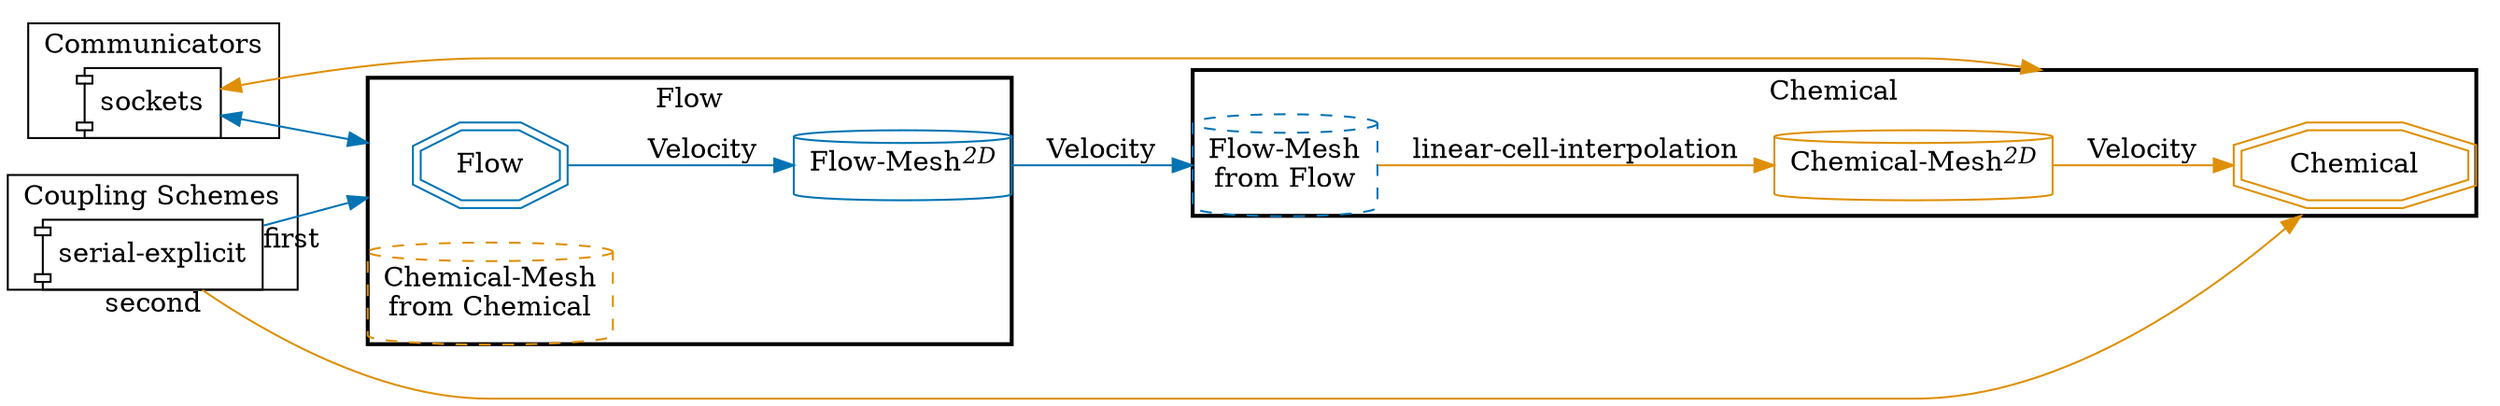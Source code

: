 digraph G {
compound=True;
layout=dot;
margin=0;
overlap=scale;
rankdir=LR;
splines=true;
subgraph cluster_m2n {
label="Communicators";
"m2n-Flow-Chemical" [label="sockets", shape=component];
}

subgraph cluster_cpl {
label="Coupling Schemes";
"cpl-Flow-Chemical" [label="serial-explicit", shape=component];
}

subgraph cluster_Flow {
label="Flow";
style=bold;
"Flow" [color="#0173B2", shape=doubleoctagon];
"Flow-Flow-Mesh" [color="#0173B2", label=<Flow-Mesh<SUP><I>2D</I></SUP>>, shape=cylinder];
"Flow-Chemical-Mesh" [color="#DE8F05", label="Chemical-Mesh
from Chemical", shape=cylinder, style=dashed];
"Flow" -> "Flow-Flow-Mesh"  [color="#0173B2", label="Velocity", tooltip=vector];
}

subgraph cluster_Chemical {
label="Chemical";
style=bold;
"Chemical" [color="#DE8F05", shape=doubleoctagon];
"Chemical-Chemical-Mesh" [color="#DE8F05", label=<Chemical-Mesh<SUP><I>2D</I></SUP>>, shape=cylinder];
"Chemical-Flow-Mesh" [color="#0173B2", label="Flow-Mesh
from Flow", shape=cylinder, style=dashed];
"Chemical-Chemical-Mesh" -> "Chemical"  [color="#DE8F05", label="Velocity", tooltip=vector];
"Chemical-Flow-Mesh" -> "Chemical-Chemical-Mesh"  [color="#DE8F05", label="linear-cell-interpolation"];
}

"m2n-Flow-Chemical" -> "Flow"  [color="#0173B2", dir=both, lhead=cluster_Flow];
"m2n-Flow-Chemical" -> "Chemical"  [color="#DE8F05", dir=both, lhead=cluster_Chemical];
"cpl-Flow-Chemical" -> "Flow"  [color="#0173B2", lhead=cluster_Flow, taillabel="first"];
"cpl-Flow-Chemical" -> "Chemical"  [color="#DE8F05", lhead=cluster_Chemical, taillabel="second"];
"Flow-Flow-Mesh" -> "Chemical-Flow-Mesh"  [color="#0173B2", label="Velocity", style="", tooltip=vector];
}
